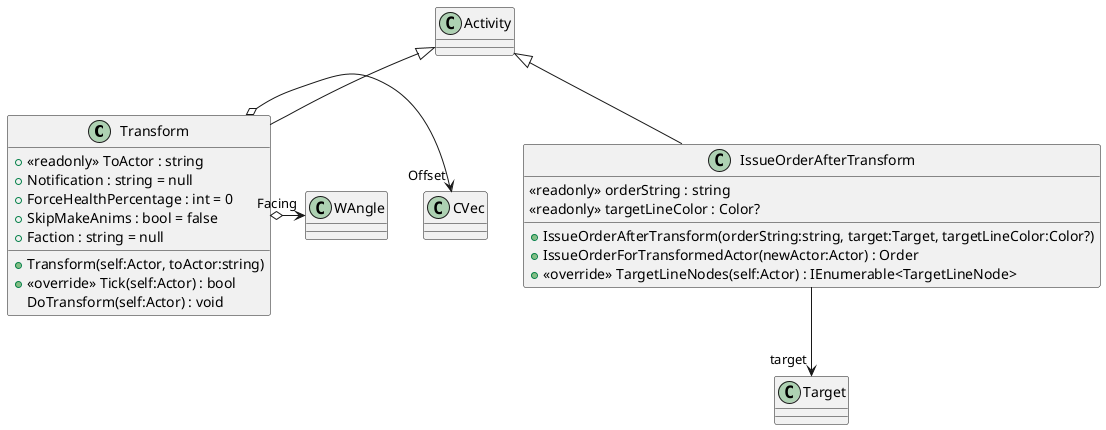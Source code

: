 @startuml
class Transform {
    + <<readonly>> ToActor : string
    + Notification : string = null
    + ForceHealthPercentage : int = 0
    + SkipMakeAnims : bool = false
    + Faction : string = null
    + Transform(self:Actor, toActor:string)
    + <<override>> Tick(self:Actor) : bool
    DoTransform(self:Actor) : void
}
class IssueOrderAfterTransform {
    <<readonly>> orderString : string
    <<readonly>> targetLineColor : Color?
    + IssueOrderAfterTransform(orderString:string, target:Target, targetLineColor:Color?)
    + IssueOrderForTransformedActor(newActor:Actor) : Order
    + <<override>> TargetLineNodes(self:Actor) : IEnumerable<TargetLineNode>
}
Activity <|-- Transform
Transform o-> "Offset" CVec
Transform o-> "Facing" WAngle
Activity <|-- IssueOrderAfterTransform
IssueOrderAfterTransform --> "target" Target
@enduml
